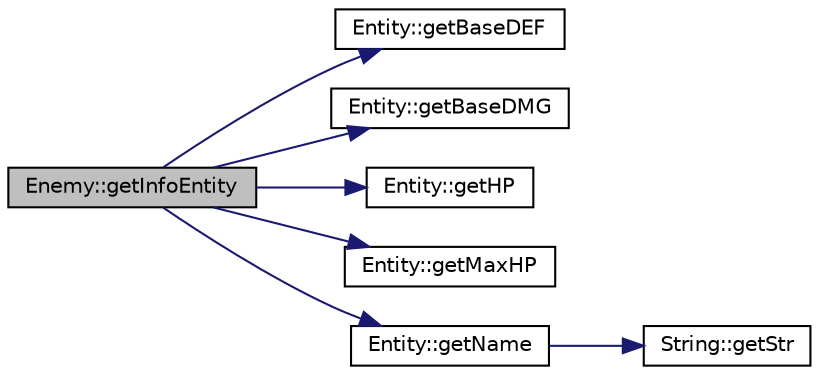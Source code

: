 digraph "Enemy::getInfoEntity"
{
 // INTERACTIVE_SVG=YES
 // LATEX_PDF_SIZE
  edge [fontname="Helvetica",fontsize="10",labelfontname="Helvetica",labelfontsize="10"];
  node [fontname="Helvetica",fontsize="10",shape=record];
  rankdir="LR";
  Node1 [label="Enemy::getInfoEntity",height=0.2,width=0.4,color="black", fillcolor="grey75", style="filled", fontcolor="black",tooltip="Displays the info of an Enemy, dynamically controlable with an InfoPreset."];
  Node1 -> Node2 [color="midnightblue",fontsize="10",style="solid"];
  Node2 [label="Entity::getBaseDEF",height=0.2,width=0.4,color="black", fillcolor="white", style="filled",URL="$class_entity.html#a181a9ed8c2f4b8cbf2c1799808840b98",tooltip="Gets Entity's Base Defense."];
  Node1 -> Node3 [color="midnightblue",fontsize="10",style="solid"];
  Node3 [label="Entity::getBaseDMG",height=0.2,width=0.4,color="black", fillcolor="white", style="filled",URL="$class_entity.html#ae28f385cd28512190092c60f4ef03e4b",tooltip="Gets Entity's Base Damage."];
  Node1 -> Node4 [color="midnightblue",fontsize="10",style="solid"];
  Node4 [label="Entity::getHP",height=0.2,width=0.4,color="black", fillcolor="white", style="filled",URL="$class_entity.html#a2e1e28a69df4f3e85056fd00425373c1",tooltip="Gets Entity's HP."];
  Node1 -> Node5 [color="midnightblue",fontsize="10",style="solid"];
  Node5 [label="Entity::getMaxHP",height=0.2,width=0.4,color="black", fillcolor="white", style="filled",URL="$class_entity.html#a29a6b9846b3059a41c81858a744d6c33",tooltip="Gets Entity's MaxHP."];
  Node1 -> Node6 [color="midnightblue",fontsize="10",style="solid"];
  Node6 [label="Entity::getName",height=0.2,width=0.4,color="black", fillcolor="white", style="filled",URL="$class_entity.html#a915cd93caa3a2730a58c74c404e0df6d",tooltip="Gets Entity's name."];
  Node6 -> Node7 [color="midnightblue",fontsize="10",style="solid"];
  Node7 [label="String::getStr",height=0.2,width=0.4,color="black", fillcolor="white", style="filled",URL="$class_string.html#a9bd764caa857cd20c6d9c720f737982b",tooltip="Return the content of the String."];
}
